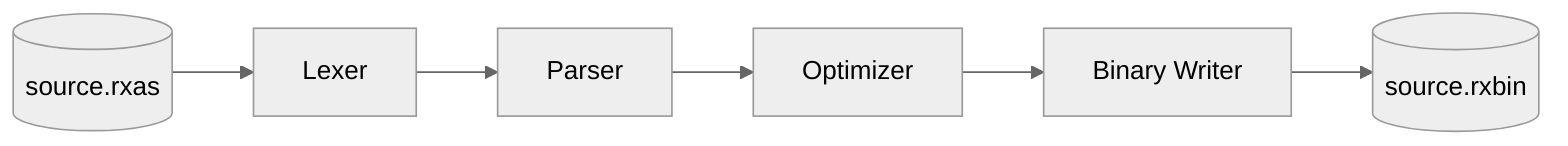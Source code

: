 %%{init: {'theme':'neutral'}}%%
graph LR
A[(source.rxas)] --> B[Lexer]
B --> C[Parser]
C --> D[Optimizer]
D --> E[Binary Writer]
E --> F[(source.rxbin)]